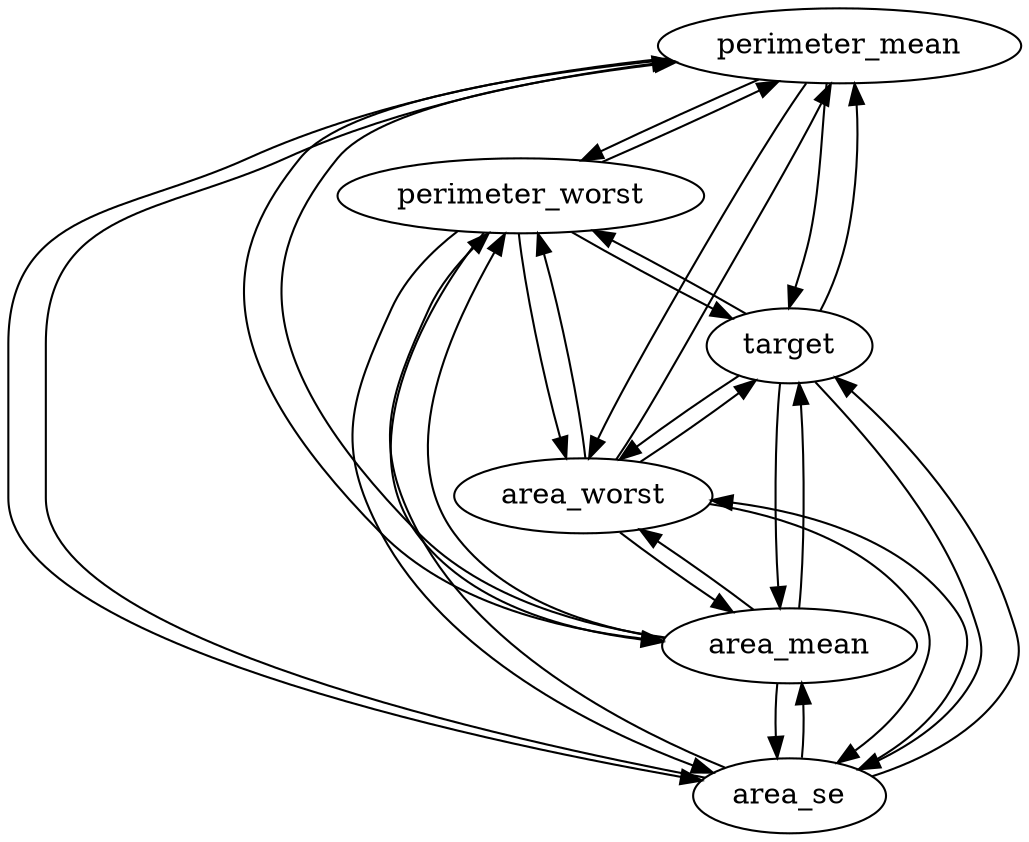 strict digraph  {
perimeter_mean;
perimeter_worst;
area_se;
area_mean;
area_worst;
target;
perimeter_mean -> perimeter_worst  [origin=learned, weight="1.0123154219762598"];
perimeter_mean -> area_se  [origin=learned, weight="1.1955347162119913e-05"];
perimeter_mean -> area_mean  [origin=learned, weight="4.643874919413427"];
perimeter_mean -> area_worst  [origin=learned, weight="-22.240573336209348"];
perimeter_mean -> target  [origin=learned, weight="-3.224131228913595e-08"];
perimeter_worst -> perimeter_mean  [origin=learned, weight="1.240307032615103e-05"];
perimeter_worst -> area_se  [origin=learned, weight="3.854343084628439e-05"];
perimeter_worst -> area_mean  [origin=learned, weight="0.9507694598279565"];
perimeter_worst -> area_worst  [origin=learned, weight="19.352623711323183"];
perimeter_worst -> target  [origin=learned, weight="-4.858458712231544e-09"];
area_se -> perimeter_mean  [origin=learned, weight="1.134712660529211"];
area_se -> perimeter_worst  [origin=learned, weight="0.06477657804629404"];
area_se -> area_mean  [origin=learned, weight="3.085893691673177"];
area_se -> area_worst  [origin=learned, weight="0.1811075301778961"];
area_se -> target  [origin=learned, weight="4.389281124070486e-06"];
area_mean -> perimeter_mean  [origin=learned, weight="3.106179445749708e-06"];
area_mean -> perimeter_worst  [origin=learned, weight="-3.691719946087611e-08"];
area_mean -> area_se  [origin=learned, weight="6.104182957281019e-06"];
area_mean -> area_worst  [origin=learned, weight="1.3206391441353034"];
area_mean -> target  [origin=learned, weight="7.009298191845644e-09"];
area_worst -> perimeter_mean  [origin=learned, weight="1.1941530668907275e-07"];
area_worst -> perimeter_worst  [origin=learned, weight="1.1917996370380658e-08"];
area_worst -> area_se  [origin=learned, weight="4.997840959703115e-07"];
area_worst -> area_mean  [origin=learned, weight="5.248635277128318e-05"];
area_worst -> target  [origin=learned, weight="7.509745065785851e-10"];
target -> perimeter_mean  [origin=learned, weight="12.908612425182412"];
target -> perimeter_worst  [origin=learned, weight="24.91163434780524"];
target -> area_se  [origin=learned, weight="1.9428996826050486"];
target -> area_mean  [origin=learned, weight="54.66920384241588"];
target -> area_worst  [origin=learned, weight="-50.13339514485216"];
}

